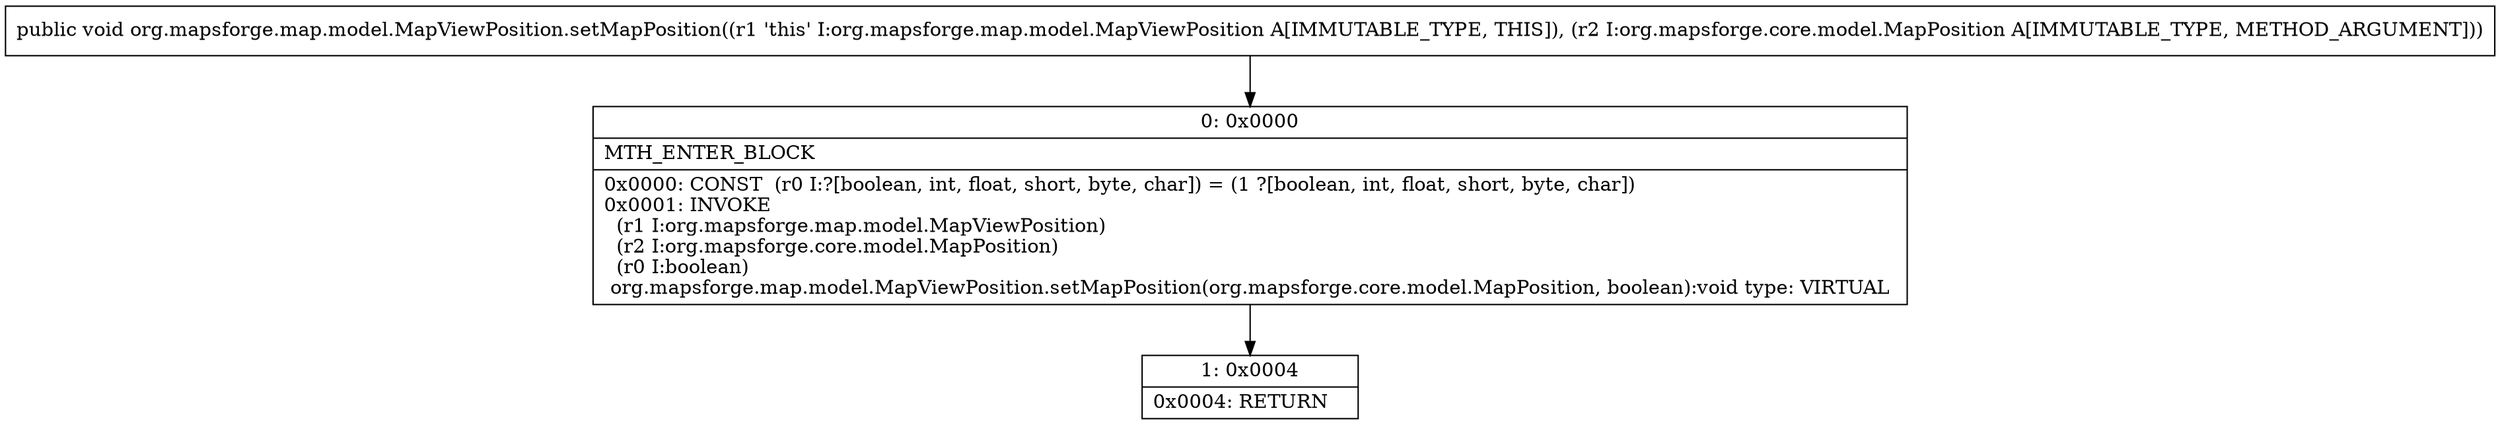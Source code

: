 digraph "CFG fororg.mapsforge.map.model.MapViewPosition.setMapPosition(Lorg\/mapsforge\/core\/model\/MapPosition;)V" {
Node_0 [shape=record,label="{0\:\ 0x0000|MTH_ENTER_BLOCK\l|0x0000: CONST  (r0 I:?[boolean, int, float, short, byte, char]) = (1 ?[boolean, int, float, short, byte, char]) \l0x0001: INVOKE  \l  (r1 I:org.mapsforge.map.model.MapViewPosition)\l  (r2 I:org.mapsforge.core.model.MapPosition)\l  (r0 I:boolean)\l org.mapsforge.map.model.MapViewPosition.setMapPosition(org.mapsforge.core.model.MapPosition, boolean):void type: VIRTUAL \l}"];
Node_1 [shape=record,label="{1\:\ 0x0004|0x0004: RETURN   \l}"];
MethodNode[shape=record,label="{public void org.mapsforge.map.model.MapViewPosition.setMapPosition((r1 'this' I:org.mapsforge.map.model.MapViewPosition A[IMMUTABLE_TYPE, THIS]), (r2 I:org.mapsforge.core.model.MapPosition A[IMMUTABLE_TYPE, METHOD_ARGUMENT])) }"];
MethodNode -> Node_0;
Node_0 -> Node_1;
}

